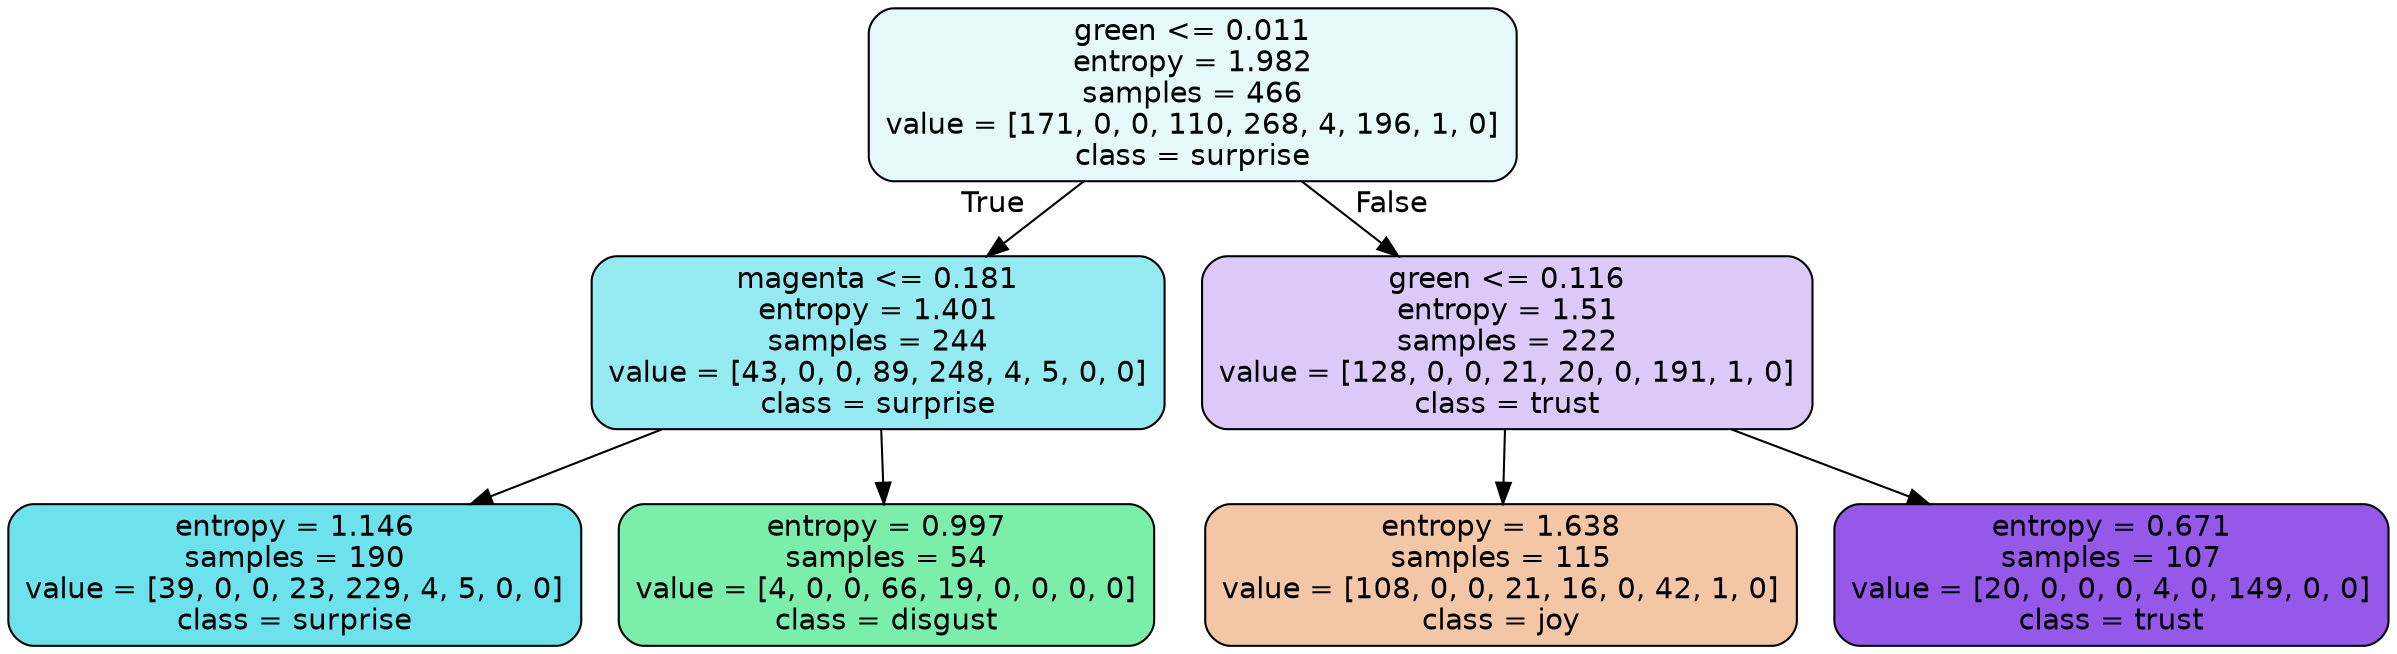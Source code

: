digraph Tree {
node [shape=box, style="filled, rounded", color="black", fontname=helvetica] ;
edge [fontname=helvetica] ;
0 [label="green <= 0.011\nentropy = 1.982\nsamples = 466\nvalue = [171, 0, 0, 110, 268, 4, 196, 1, 0]\nclass = surprise", fillcolor="#39d7e521"] ;
1 [label="magenta <= 0.181\nentropy = 1.401\nsamples = 244\nvalue = [43, 0, 0, 89, 248, 4, 5, 0, 0]\nclass = surprise", fillcolor="#39d7e587"] ;
0 -> 1 [labeldistance=2.5, labelangle=45, headlabel="True"] ;
2 [label="entropy = 1.146\nsamples = 190\nvalue = [39, 0, 0, 23, 229, 4, 5, 0, 0]\nclass = surprise", fillcolor="#39d7e5ba"] ;
1 -> 2 ;
3 [label="entropy = 0.997\nsamples = 54\nvalue = [4, 0, 0, 66, 19, 0, 0, 0, 0]\nclass = disgust", fillcolor="#39e581ab"] ;
1 -> 3 ;
4 [label="green <= 0.116\nentropy = 1.51\nsamples = 222\nvalue = [128, 0, 0, 21, 20, 0, 191, 1, 0]\nclass = trust", fillcolor="#8139e545"] ;
0 -> 4 [labeldistance=2.5, labelangle=-45, headlabel="False"] ;
5 [label="entropy = 1.638\nsamples = 115\nvalue = [108, 0, 0, 21, 16, 0, 42, 1, 0]\nclass = joy", fillcolor="#e5813973"] ;
4 -> 5 ;
6 [label="entropy = 0.671\nsamples = 107\nvalue = [20, 0, 0, 0, 4, 0, 149, 0, 0]\nclass = trust", fillcolor="#8139e5d7"] ;
4 -> 6 ;
}